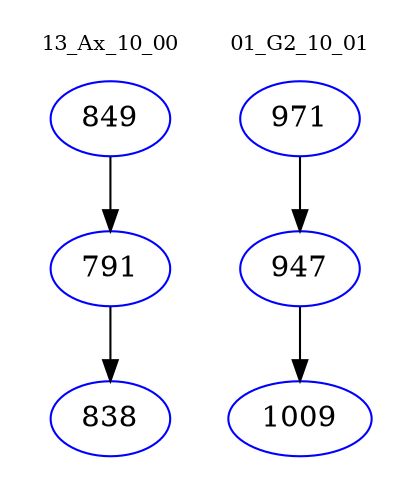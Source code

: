 digraph{
subgraph cluster_0 {
color = white
label = "13_Ax_10_00";
fontsize=10;
T0_849 [label="849", color="blue"]
T0_849 -> T0_791 [color="black"]
T0_791 [label="791", color="blue"]
T0_791 -> T0_838 [color="black"]
T0_838 [label="838", color="blue"]
}
subgraph cluster_1 {
color = white
label = "01_G2_10_01";
fontsize=10;
T1_971 [label="971", color="blue"]
T1_971 -> T1_947 [color="black"]
T1_947 [label="947", color="blue"]
T1_947 -> T1_1009 [color="black"]
T1_1009 [label="1009", color="blue"]
}
}
